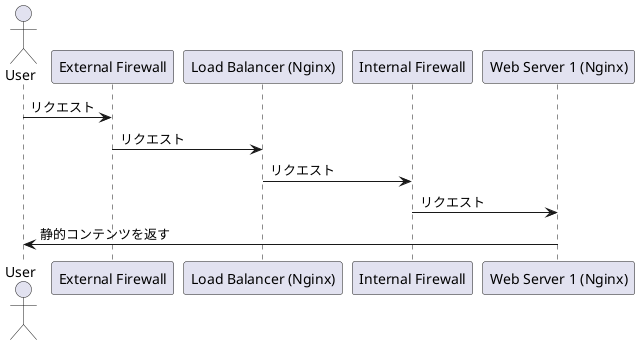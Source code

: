 @startuml
actor User

participant "External Firewall" as FW1
participant "Load Balancer (Nginx)" as LB
participant "Internal Firewall" as FW2
participant "Web Server 1 (Nginx)" as WS1

User -> FW1: リクエスト
FW1 -> LB: リクエスト
LB -> FW2: リクエスト
FW2 -> WS1: リクエスト
WS1 -> User: 静的コンテンツを返す
@enduml

